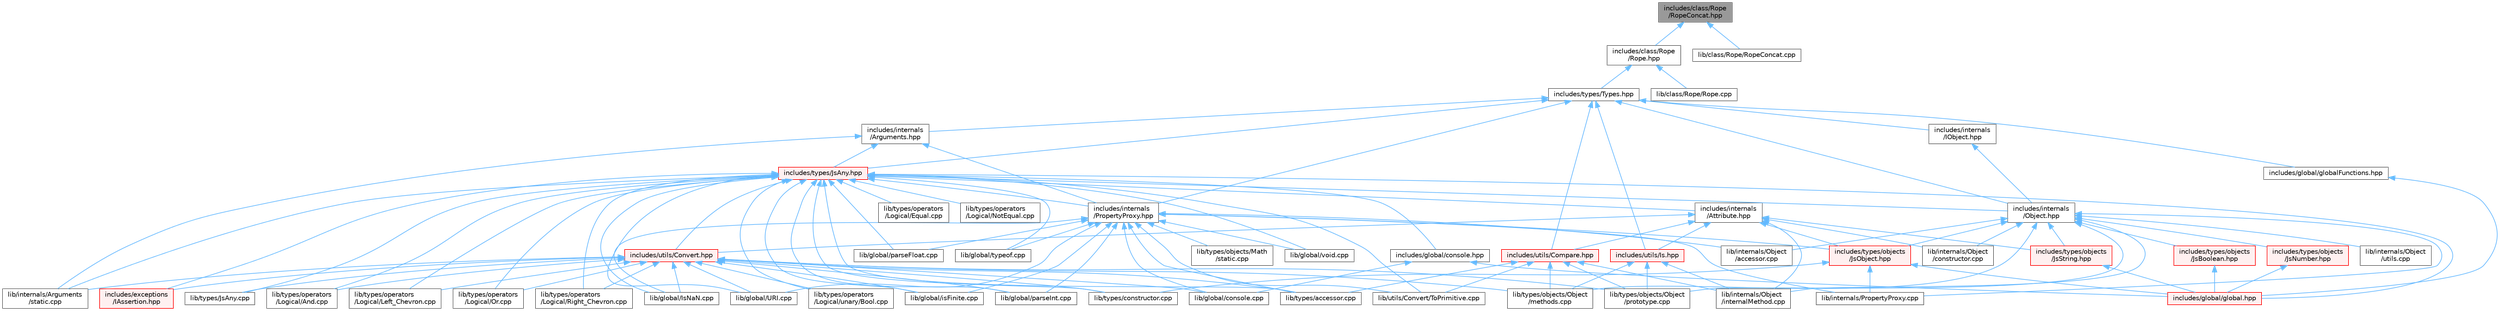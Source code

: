 digraph "includes/class/Rope/RopeConcat.hpp"
{
 // LATEX_PDF_SIZE
  bgcolor="transparent";
  edge [fontname=Helvetica,fontsize=10,labelfontname=Helvetica,labelfontsize=10];
  node [fontname=Helvetica,fontsize=10,shape=box,height=0.2,width=0.4];
  Node1 [id="Node000001",label="includes/class/Rope\l/RopeConcat.hpp",height=0.2,width=0.4,color="gray40", fillcolor="grey60", style="filled", fontcolor="black",tooltip=" "];
  Node1 -> Node2 [id="edge1_Node000001_Node000002",dir="back",color="steelblue1",style="solid",tooltip=" "];
  Node2 [id="Node000002",label="includes/class/Rope\l/Rope.hpp",height=0.2,width=0.4,color="grey40", fillcolor="white", style="filled",URL="$Rope_8hpp.html",tooltip=" "];
  Node2 -> Node3 [id="edge2_Node000002_Node000003",dir="back",color="steelblue1",style="solid",tooltip=" "];
  Node3 [id="Node000003",label="includes/types/Types.hpp",height=0.2,width=0.4,color="grey40", fillcolor="white", style="filled",URL="$Types_8hpp.html",tooltip=" "];
  Node3 -> Node4 [id="edge3_Node000003_Node000004",dir="back",color="steelblue1",style="solid",tooltip=" "];
  Node4 [id="Node000004",label="includes/global/globalFunctions.hpp",height=0.2,width=0.4,color="grey40", fillcolor="white", style="filled",URL="$globalFunctions_8hpp.html",tooltip=" "];
  Node4 -> Node5 [id="edge4_Node000004_Node000005",dir="back",color="steelblue1",style="solid",tooltip=" "];
  Node5 [id="Node000005",label="includes/global/global.hpp",height=0.2,width=0.4,color="red", fillcolor="#FFF0F0", style="filled",URL="$global_8hpp.html",tooltip=" "];
  Node3 -> Node8 [id="edge5_Node000003_Node000008",dir="back",color="steelblue1",style="solid",tooltip=" "];
  Node8 [id="Node000008",label="includes/internals\l/Arguments.hpp",height=0.2,width=0.4,color="grey40", fillcolor="white", style="filled",URL="$Arguments_8hpp.html",tooltip=" "];
  Node8 -> Node9 [id="edge6_Node000008_Node000009",dir="back",color="steelblue1",style="solid",tooltip=" "];
  Node9 [id="Node000009",label="includes/internals\l/PropertyProxy.hpp",height=0.2,width=0.4,color="grey40", fillcolor="white", style="filled",URL="$PropertyProxy_8hpp.html",tooltip=" "];
  Node9 -> Node10 [id="edge7_Node000009_Node000010",dir="back",color="steelblue1",style="solid",tooltip=" "];
  Node10 [id="Node000010",label="includes/types/objects\l/JsObject.hpp",height=0.2,width=0.4,color="red", fillcolor="#FFF0F0", style="filled",URL="$JsObject_8hpp.html",tooltip=" "];
  Node10 -> Node5 [id="edge8_Node000010_Node000005",dir="back",color="steelblue1",style="solid",tooltip=" "];
  Node10 -> Node27 [id="edge9_Node000010_Node000027",dir="back",color="steelblue1",style="solid",tooltip=" "];
  Node27 [id="Node000027",label="lib/internals/PropertyProxy.cpp",height=0.2,width=0.4,color="grey40", fillcolor="white", style="filled",URL="$PropertyProxy_8cpp.html",tooltip=" "];
  Node10 -> Node28 [id="edge10_Node000010_Node000028",dir="back",color="steelblue1",style="solid",tooltip=" "];
  Node28 [id="Node000028",label="lib/types/constructor.cpp",height=0.2,width=0.4,color="grey40", fillcolor="white", style="filled",URL="$types_2constructor_8cpp.html",tooltip=" "];
  Node9 -> Node34 [id="edge11_Node000009_Node000034",dir="back",color="steelblue1",style="solid",tooltip=" "];
  Node34 [id="Node000034",label="lib/global/IsNaN.cpp",height=0.2,width=0.4,color="grey40", fillcolor="white", style="filled",URL="$IsNaN_8cpp.html",tooltip=" "];
  Node9 -> Node35 [id="edge12_Node000009_Node000035",dir="back",color="steelblue1",style="solid",tooltip=" "];
  Node35 [id="Node000035",label="lib/global/URI.cpp",height=0.2,width=0.4,color="grey40", fillcolor="white", style="filled",URL="$URI_8cpp.html",tooltip=" "];
  Node9 -> Node36 [id="edge13_Node000009_Node000036",dir="back",color="steelblue1",style="solid",tooltip=" "];
  Node36 [id="Node000036",label="lib/global/console.cpp",height=0.2,width=0.4,color="grey40", fillcolor="white", style="filled",URL="$console_8cpp.html",tooltip=" "];
  Node9 -> Node37 [id="edge14_Node000009_Node000037",dir="back",color="steelblue1",style="solid",tooltip=" "];
  Node37 [id="Node000037",label="lib/global/isFinite.cpp",height=0.2,width=0.4,color="grey40", fillcolor="white", style="filled",URL="$isFinite_8cpp.html",tooltip=" "];
  Node9 -> Node38 [id="edge15_Node000009_Node000038",dir="back",color="steelblue1",style="solid",tooltip=" "];
  Node38 [id="Node000038",label="lib/global/parseFloat.cpp",height=0.2,width=0.4,color="grey40", fillcolor="white", style="filled",URL="$parseFloat_8cpp.html",tooltip=" "];
  Node9 -> Node39 [id="edge16_Node000009_Node000039",dir="back",color="steelblue1",style="solid",tooltip=" "];
  Node39 [id="Node000039",label="lib/global/parseInt.cpp",height=0.2,width=0.4,color="grey40", fillcolor="white", style="filled",URL="$parseInt_8cpp.html",tooltip=" "];
  Node9 -> Node40 [id="edge17_Node000009_Node000040",dir="back",color="steelblue1",style="solid",tooltip=" "];
  Node40 [id="Node000040",label="lib/global/typeof.cpp",height=0.2,width=0.4,color="grey40", fillcolor="white", style="filled",URL="$typeof_8cpp.html",tooltip=" "];
  Node9 -> Node41 [id="edge18_Node000009_Node000041",dir="back",color="steelblue1",style="solid",tooltip=" "];
  Node41 [id="Node000041",label="lib/global/void.cpp",height=0.2,width=0.4,color="grey40", fillcolor="white", style="filled",URL="$void_8cpp.html",tooltip=" "];
  Node9 -> Node42 [id="edge19_Node000009_Node000042",dir="back",color="steelblue1",style="solid",tooltip=" "];
  Node42 [id="Node000042",label="lib/internals/Object\l/accessor.cpp",height=0.2,width=0.4,color="grey40", fillcolor="white", style="filled",URL="$internals_2Object_2accessor_8cpp.html",tooltip=" "];
  Node9 -> Node27 [id="edge20_Node000009_Node000027",dir="back",color="steelblue1",style="solid",tooltip=" "];
  Node9 -> Node15 [id="edge21_Node000009_Node000015",dir="back",color="steelblue1",style="solid",tooltip=" "];
  Node15 [id="Node000015",label="lib/types/accessor.cpp",height=0.2,width=0.4,color="grey40", fillcolor="white", style="filled",URL="$types_2accessor_8cpp.html",tooltip=" "];
  Node9 -> Node43 [id="edge22_Node000009_Node000043",dir="back",color="steelblue1",style="solid",tooltip=" "];
  Node43 [id="Node000043",label="lib/types/objects/Math\l/static.cpp",height=0.2,width=0.4,color="grey40", fillcolor="white", style="filled",URL="$types_2objects_2Math_2static_8cpp.html",tooltip=" "];
  Node9 -> Node44 [id="edge23_Node000009_Node000044",dir="back",color="steelblue1",style="solid",tooltip=" "];
  Node44 [id="Node000044",label="lib/utils/Convert/ToPrimitive.cpp",height=0.2,width=0.4,color="grey40", fillcolor="white", style="filled",URL="$ToPrimitive_8cpp.html",tooltip=" "];
  Node8 -> Node45 [id="edge24_Node000008_Node000045",dir="back",color="steelblue1",style="solid",tooltip=" "];
  Node45 [id="Node000045",label="includes/types/JsAny.hpp",height=0.2,width=0.4,color="red", fillcolor="#FFF0F0", style="filled",URL="$JsAny_8hpp.html",tooltip=" "];
  Node45 -> Node46 [id="edge25_Node000045_Node000046",dir="back",color="steelblue1",style="solid",tooltip=" "];
  Node46 [id="Node000046",label="includes/exceptions\l/IAssertion.hpp",height=0.2,width=0.4,color="red", fillcolor="#FFF0F0", style="filled",URL="$IAssertion_8hpp.html",tooltip=" "];
  Node45 -> Node49 [id="edge26_Node000045_Node000049",dir="back",color="steelblue1",style="solid",tooltip=" "];
  Node49 [id="Node000049",label="includes/global/console.hpp",height=0.2,width=0.4,color="grey40", fillcolor="white", style="filled",URL="$console_8hpp.html",tooltip=" "];
  Node49 -> Node5 [id="edge27_Node000049_Node000005",dir="back",color="steelblue1",style="solid",tooltip=" "];
  Node49 -> Node36 [id="edge28_Node000049_Node000036",dir="back",color="steelblue1",style="solid",tooltip=" "];
  Node45 -> Node5 [id="edge29_Node000045_Node000005",dir="back",color="steelblue1",style="solid",tooltip=" "];
  Node45 -> Node50 [id="edge30_Node000045_Node000050",dir="back",color="steelblue1",style="solid",tooltip=" "];
  Node50 [id="Node000050",label="includes/internals\l/Attribute.hpp",height=0.2,width=0.4,color="grey40", fillcolor="white", style="filled",URL="$Attribute_8hpp.html",tooltip=" "];
  Node50 -> Node10 [id="edge31_Node000050_Node000010",dir="back",color="steelblue1",style="solid",tooltip=" "];
  Node50 -> Node51 [id="edge32_Node000050_Node000051",dir="back",color="steelblue1",style="solid",tooltip=" "];
  Node51 [id="Node000051",label="includes/types/objects\l/JsString.hpp",height=0.2,width=0.4,color="red", fillcolor="#FFF0F0", style="filled",URL="$JsString_8hpp.html",tooltip=" "];
  Node51 -> Node5 [id="edge33_Node000051_Node000005",dir="back",color="steelblue1",style="solid",tooltip=" "];
  Node50 -> Node54 [id="edge34_Node000050_Node000054",dir="back",color="steelblue1",style="solid",tooltip=" "];
  Node54 [id="Node000054",label="includes/utils/Compare.hpp",height=0.2,width=0.4,color="red", fillcolor="#FFF0F0", style="filled",URL="$Compare_8hpp.html",tooltip=" "];
  Node54 -> Node55 [id="edge35_Node000054_Node000055",dir="back",color="steelblue1",style="solid",tooltip=" "];
  Node55 [id="Node000055",label="lib/internals/Object\l/internalMethod.cpp",height=0.2,width=0.4,color="grey40", fillcolor="white", style="filled",URL="$internalMethod_8cpp.html",tooltip=" "];
  Node54 -> Node15 [id="edge36_Node000054_Node000015",dir="back",color="steelblue1",style="solid",tooltip=" "];
  Node54 -> Node22 [id="edge37_Node000054_Node000022",dir="back",color="steelblue1",style="solid",tooltip=" "];
  Node22 [id="Node000022",label="lib/types/objects/Object\l/methods.cpp",height=0.2,width=0.4,color="grey40", fillcolor="white", style="filled",URL="$Object_2methods_8cpp.html",tooltip=" "];
  Node54 -> Node23 [id="edge38_Node000054_Node000023",dir="back",color="steelblue1",style="solid",tooltip=" "];
  Node23 [id="Node000023",label="lib/types/objects/Object\l/prototype.cpp",height=0.2,width=0.4,color="grey40", fillcolor="white", style="filled",URL="$Object_2prototype_8cpp.html",tooltip=" "];
  Node54 -> Node44 [id="edge39_Node000054_Node000044",dir="back",color="steelblue1",style="solid",tooltip=" "];
  Node50 -> Node56 [id="edge40_Node000050_Node000056",dir="back",color="steelblue1",style="solid",tooltip=" "];
  Node56 [id="Node000056",label="includes/utils/Convert.hpp",height=0.2,width=0.4,color="red", fillcolor="#FFF0F0", style="filled",URL="$Convert_8hpp.html",tooltip=" "];
  Node56 -> Node46 [id="edge41_Node000056_Node000046",dir="back",color="steelblue1",style="solid",tooltip=" "];
  Node56 -> Node34 [id="edge42_Node000056_Node000034",dir="back",color="steelblue1",style="solid",tooltip=" "];
  Node56 -> Node35 [id="edge43_Node000056_Node000035",dir="back",color="steelblue1",style="solid",tooltip=" "];
  Node56 -> Node36 [id="edge44_Node000056_Node000036",dir="back",color="steelblue1",style="solid",tooltip=" "];
  Node56 -> Node37 [id="edge45_Node000056_Node000037",dir="back",color="steelblue1",style="solid",tooltip=" "];
  Node56 -> Node39 [id="edge46_Node000056_Node000039",dir="back",color="steelblue1",style="solid",tooltip=" "];
  Node56 -> Node14 [id="edge47_Node000056_Node000014",dir="back",color="steelblue1",style="solid",tooltip=" "];
  Node14 [id="Node000014",label="lib/internals/Arguments\l/static.cpp",height=0.2,width=0.4,color="grey40", fillcolor="white", style="filled",URL="$internals_2Arguments_2static_8cpp.html",tooltip=" "];
  Node56 -> Node58 [id="edge48_Node000056_Node000058",dir="back",color="steelblue1",style="solid",tooltip=" "];
  Node58 [id="Node000058",label="lib/types/JsAny.cpp",height=0.2,width=0.4,color="grey40", fillcolor="white", style="filled",URL="$JsAny_8cpp.html",tooltip=" "];
  Node56 -> Node15 [id="edge49_Node000056_Node000015",dir="back",color="steelblue1",style="solid",tooltip=" "];
  Node56 -> Node28 [id="edge50_Node000056_Node000028",dir="back",color="steelblue1",style="solid",tooltip=" "];
  Node56 -> Node22 [id="edge51_Node000056_Node000022",dir="back",color="steelblue1",style="solid",tooltip=" "];
  Node56 -> Node23 [id="edge52_Node000056_Node000023",dir="back",color="steelblue1",style="solid",tooltip=" "];
  Node56 -> Node61 [id="edge53_Node000056_Node000061",dir="back",color="steelblue1",style="solid",tooltip=" "];
  Node61 [id="Node000061",label="lib/types/operators\l/Logical/And.cpp",height=0.2,width=0.4,color="grey40", fillcolor="white", style="filled",URL="$Logical_2And_8cpp.html",tooltip=" "];
  Node56 -> Node62 [id="edge54_Node000056_Node000062",dir="back",color="steelblue1",style="solid",tooltip=" "];
  Node62 [id="Node000062",label="lib/types/operators\l/Logical/Left_Chevron.cpp",height=0.2,width=0.4,color="grey40", fillcolor="white", style="filled",URL="$Logical_2Left__Chevron_8cpp.html",tooltip=" "];
  Node56 -> Node63 [id="edge55_Node000056_Node000063",dir="back",color="steelblue1",style="solid",tooltip=" "];
  Node63 [id="Node000063",label="lib/types/operators\l/Logical/Or.cpp",height=0.2,width=0.4,color="grey40", fillcolor="white", style="filled",URL="$Logical_2Or_8cpp.html",tooltip=" "];
  Node56 -> Node64 [id="edge56_Node000056_Node000064",dir="back",color="steelblue1",style="solid",tooltip=" "];
  Node64 [id="Node000064",label="lib/types/operators\l/Logical/Right_Chevron.cpp",height=0.2,width=0.4,color="grey40", fillcolor="white", style="filled",URL="$Logical_2Right__Chevron_8cpp.html",tooltip=" "];
  Node56 -> Node65 [id="edge57_Node000056_Node000065",dir="back",color="steelblue1",style="solid",tooltip=" "];
  Node65 [id="Node000065",label="lib/types/operators\l/Logical/unary/Bool.cpp",height=0.2,width=0.4,color="grey40", fillcolor="white", style="filled",URL="$Bool_8cpp.html",tooltip=" "];
  Node50 -> Node87 [id="edge58_Node000050_Node000087",dir="back",color="steelblue1",style="solid",tooltip=" "];
  Node87 [id="Node000087",label="includes/utils/Is.hpp",height=0.2,width=0.4,color="red", fillcolor="#FFF0F0", style="filled",URL="$Is_8hpp.html",tooltip=" "];
  Node87 -> Node55 [id="edge59_Node000087_Node000055",dir="back",color="steelblue1",style="solid",tooltip=" "];
  Node87 -> Node22 [id="edge60_Node000087_Node000022",dir="back",color="steelblue1",style="solid",tooltip=" "];
  Node87 -> Node23 [id="edge61_Node000087_Node000023",dir="back",color="steelblue1",style="solid",tooltip=" "];
  Node50 -> Node88 [id="edge62_Node000050_Node000088",dir="back",color="steelblue1",style="solid",tooltip=" "];
  Node88 [id="Node000088",label="lib/internals/Object\l/constructor.cpp",height=0.2,width=0.4,color="grey40", fillcolor="white", style="filled",URL="$internals_2Object_2constructor_8cpp.html",tooltip=" "];
  Node50 -> Node55 [id="edge63_Node000050_Node000055",dir="back",color="steelblue1",style="solid",tooltip=" "];
  Node45 -> Node89 [id="edge64_Node000045_Node000089",dir="back",color="steelblue1",style="solid",tooltip=" "];
  Node89 [id="Node000089",label="includes/internals\l/Object.hpp",height=0.2,width=0.4,color="grey40", fillcolor="white", style="filled",URL="$Object_8hpp.html",tooltip=" "];
  Node89 -> Node90 [id="edge65_Node000089_Node000090",dir="back",color="steelblue1",style="solid",tooltip=" "];
  Node90 [id="Node000090",label="includes/types/objects\l/JsBoolean.hpp",height=0.2,width=0.4,color="red", fillcolor="#FFF0F0", style="filled",URL="$JsBoolean_8hpp.html",tooltip=" "];
  Node90 -> Node5 [id="edge66_Node000090_Node000005",dir="back",color="steelblue1",style="solid",tooltip=" "];
  Node89 -> Node91 [id="edge67_Node000089_Node000091",dir="back",color="steelblue1",style="solid",tooltip=" "];
  Node91 [id="Node000091",label="includes/types/objects\l/JsNumber.hpp",height=0.2,width=0.4,color="red", fillcolor="#FFF0F0", style="filled",URL="$JsNumber_8hpp.html",tooltip=" "];
  Node91 -> Node5 [id="edge68_Node000091_Node000005",dir="back",color="steelblue1",style="solid",tooltip=" "];
  Node89 -> Node10 [id="edge69_Node000089_Node000010",dir="back",color="steelblue1",style="solid",tooltip=" "];
  Node89 -> Node51 [id="edge70_Node000089_Node000051",dir="back",color="steelblue1",style="solid",tooltip=" "];
  Node89 -> Node42 [id="edge71_Node000089_Node000042",dir="back",color="steelblue1",style="solid",tooltip=" "];
  Node89 -> Node88 [id="edge72_Node000089_Node000088",dir="back",color="steelblue1",style="solid",tooltip=" "];
  Node89 -> Node55 [id="edge73_Node000089_Node000055",dir="back",color="steelblue1",style="solid",tooltip=" "];
  Node89 -> Node92 [id="edge74_Node000089_Node000092",dir="back",color="steelblue1",style="solid",tooltip=" "];
  Node92 [id="Node000092",label="lib/internals/Object\l/utils.cpp",height=0.2,width=0.4,color="grey40", fillcolor="white", style="filled",URL="$utils_8cpp.html",tooltip=" "];
  Node89 -> Node27 [id="edge75_Node000089_Node000027",dir="back",color="steelblue1",style="solid",tooltip=" "];
  Node89 -> Node22 [id="edge76_Node000089_Node000022",dir="back",color="steelblue1",style="solid",tooltip=" "];
  Node89 -> Node23 [id="edge77_Node000089_Node000023",dir="back",color="steelblue1",style="solid",tooltip=" "];
  Node45 -> Node9 [id="edge78_Node000045_Node000009",dir="back",color="steelblue1",style="solid",tooltip=" "];
  Node45 -> Node56 [id="edge79_Node000045_Node000056",dir="back",color="steelblue1",style="solid",tooltip=" "];
  Node45 -> Node34 [id="edge80_Node000045_Node000034",dir="back",color="steelblue1",style="solid",tooltip=" "];
  Node45 -> Node35 [id="edge81_Node000045_Node000035",dir="back",color="steelblue1",style="solid",tooltip=" "];
  Node45 -> Node37 [id="edge82_Node000045_Node000037",dir="back",color="steelblue1",style="solid",tooltip=" "];
  Node45 -> Node38 [id="edge83_Node000045_Node000038",dir="back",color="steelblue1",style="solid",tooltip=" "];
  Node45 -> Node39 [id="edge84_Node000045_Node000039",dir="back",color="steelblue1",style="solid",tooltip=" "];
  Node45 -> Node40 [id="edge85_Node000045_Node000040",dir="back",color="steelblue1",style="solid",tooltip=" "];
  Node45 -> Node41 [id="edge86_Node000045_Node000041",dir="back",color="steelblue1",style="solid",tooltip=" "];
  Node45 -> Node14 [id="edge87_Node000045_Node000014",dir="back",color="steelblue1",style="solid",tooltip=" "];
  Node45 -> Node58 [id="edge88_Node000045_Node000058",dir="back",color="steelblue1",style="solid",tooltip=" "];
  Node45 -> Node15 [id="edge89_Node000045_Node000015",dir="back",color="steelblue1",style="solid",tooltip=" "];
  Node45 -> Node28 [id="edge90_Node000045_Node000028",dir="back",color="steelblue1",style="solid",tooltip=" "];
  Node45 -> Node61 [id="edge91_Node000045_Node000061",dir="back",color="steelblue1",style="solid",tooltip=" "];
  Node45 -> Node93 [id="edge92_Node000045_Node000093",dir="back",color="steelblue1",style="solid",tooltip=" "];
  Node93 [id="Node000093",label="lib/types/operators\l/Logical/Equal.cpp",height=0.2,width=0.4,color="grey40", fillcolor="white", style="filled",URL="$Equal_8cpp.html",tooltip=" "];
  Node45 -> Node62 [id="edge93_Node000045_Node000062",dir="back",color="steelblue1",style="solid",tooltip=" "];
  Node45 -> Node94 [id="edge94_Node000045_Node000094",dir="back",color="steelblue1",style="solid",tooltip=" "];
  Node94 [id="Node000094",label="lib/types/operators\l/Logical/NotEqual.cpp",height=0.2,width=0.4,color="grey40", fillcolor="white", style="filled",URL="$NotEqual_8cpp.html",tooltip=" "];
  Node45 -> Node63 [id="edge95_Node000045_Node000063",dir="back",color="steelblue1",style="solid",tooltip=" "];
  Node45 -> Node64 [id="edge96_Node000045_Node000064",dir="back",color="steelblue1",style="solid",tooltip=" "];
  Node45 -> Node65 [id="edge97_Node000045_Node000065",dir="back",color="steelblue1",style="solid",tooltip=" "];
  Node45 -> Node44 [id="edge98_Node000045_Node000044",dir="back",color="steelblue1",style="solid",tooltip=" "];
  Node8 -> Node14 [id="edge99_Node000008_Node000014",dir="back",color="steelblue1",style="solid",tooltip=" "];
  Node3 -> Node99 [id="edge100_Node000003_Node000099",dir="back",color="steelblue1",style="solid",tooltip=" "];
  Node99 [id="Node000099",label="includes/internals\l/IObject.hpp",height=0.2,width=0.4,color="grey40", fillcolor="white", style="filled",URL="$IObject_8hpp.html",tooltip=" "];
  Node99 -> Node89 [id="edge101_Node000099_Node000089",dir="back",color="steelblue1",style="solid",tooltip=" "];
  Node3 -> Node89 [id="edge102_Node000003_Node000089",dir="back",color="steelblue1",style="solid",tooltip=" "];
  Node3 -> Node9 [id="edge103_Node000003_Node000009",dir="back",color="steelblue1",style="solid",tooltip=" "];
  Node3 -> Node45 [id="edge104_Node000003_Node000045",dir="back",color="steelblue1",style="solid",tooltip=" "];
  Node3 -> Node54 [id="edge105_Node000003_Node000054",dir="back",color="steelblue1",style="solid",tooltip=" "];
  Node3 -> Node87 [id="edge106_Node000003_Node000087",dir="back",color="steelblue1",style="solid",tooltip=" "];
  Node2 -> Node100 [id="edge107_Node000002_Node000100",dir="back",color="steelblue1",style="solid",tooltip=" "];
  Node100 [id="Node000100",label="lib/class/Rope/Rope.cpp",height=0.2,width=0.4,color="grey40", fillcolor="white", style="filled",URL="$Rope_8cpp.html",tooltip=" "];
  Node1 -> Node101 [id="edge108_Node000001_Node000101",dir="back",color="steelblue1",style="solid",tooltip=" "];
  Node101 [id="Node000101",label="lib/class/Rope/RopeConcat.cpp",height=0.2,width=0.4,color="grey40", fillcolor="white", style="filled",URL="$RopeConcat_8cpp.html",tooltip=" "];
}
